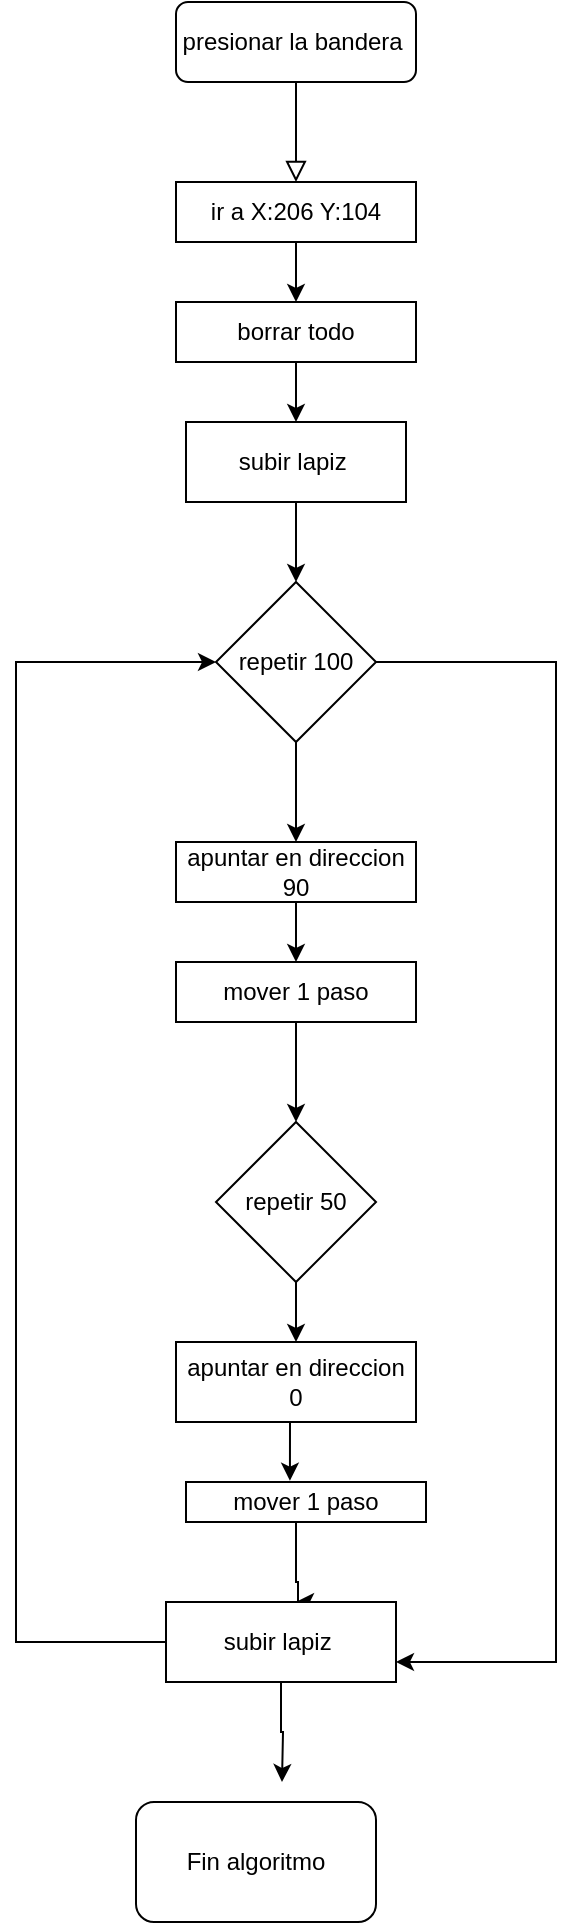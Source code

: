 <mxfile version="21.2.9" type="github">
  <diagram id="C5RBs43oDa-KdzZeNtuy" name="Page-1">
    <mxGraphModel dx="874" dy="484" grid="1" gridSize="10" guides="1" tooltips="1" connect="1" arrows="1" fold="1" page="1" pageScale="1" pageWidth="827" pageHeight="1169" math="0" shadow="0">
      <root>
        <mxCell id="WIyWlLk6GJQsqaUBKTNV-0" />
        <mxCell id="WIyWlLk6GJQsqaUBKTNV-1" parent="WIyWlLk6GJQsqaUBKTNV-0" />
        <mxCell id="WIyWlLk6GJQsqaUBKTNV-2" value="" style="rounded=0;html=1;jettySize=auto;orthogonalLoop=1;fontSize=11;endArrow=block;endFill=0;endSize=8;strokeWidth=1;shadow=0;labelBackgroundColor=none;edgeStyle=orthogonalEdgeStyle;" parent="WIyWlLk6GJQsqaUBKTNV-1" source="WIyWlLk6GJQsqaUBKTNV-3" edge="1">
          <mxGeometry relative="1" as="geometry">
            <mxPoint x="220" y="170" as="targetPoint" />
          </mxGeometry>
        </mxCell>
        <mxCell id="WIyWlLk6GJQsqaUBKTNV-3" value="&lt;font style=&quot;vertical-align: inherit;&quot;&gt;&lt;font style=&quot;vertical-align: inherit;&quot;&gt;presionar la bandera&amp;nbsp;&lt;/font&gt;&lt;/font&gt;" style="rounded=1;whiteSpace=wrap;html=1;fontSize=12;glass=0;strokeWidth=1;shadow=0;" parent="WIyWlLk6GJQsqaUBKTNV-1" vertex="1">
          <mxGeometry x="160" y="80" width="120" height="40" as="geometry" />
        </mxCell>
        <mxCell id="orF8Ilpf2oKOhGrM69Ek-2" value="&lt;font style=&quot;vertical-align: inherit;&quot;&gt;&lt;font style=&quot;vertical-align: inherit;&quot;&gt;ir a X:206 Y:104&lt;/font&gt;&lt;/font&gt;" style="rounded=0;whiteSpace=wrap;html=1;" vertex="1" parent="WIyWlLk6GJQsqaUBKTNV-1">
          <mxGeometry x="160" y="170" width="120" height="30" as="geometry" />
        </mxCell>
        <mxCell id="orF8Ilpf2oKOhGrM69Ek-6" style="edgeStyle=orthogonalEdgeStyle;rounded=0;orthogonalLoop=1;jettySize=auto;html=1;exitX=0.5;exitY=1;exitDx=0;exitDy=0;" edge="1" parent="WIyWlLk6GJQsqaUBKTNV-1" source="orF8Ilpf2oKOhGrM69Ek-3">
          <mxGeometry relative="1" as="geometry">
            <mxPoint x="220" y="290" as="targetPoint" />
          </mxGeometry>
        </mxCell>
        <mxCell id="orF8Ilpf2oKOhGrM69Ek-3" value="&lt;font style=&quot;vertical-align: inherit;&quot;&gt;&lt;font style=&quot;vertical-align: inherit;&quot;&gt;borrar todo&lt;/font&gt;&lt;/font&gt;" style="rounded=0;whiteSpace=wrap;html=1;" vertex="1" parent="WIyWlLk6GJQsqaUBKTNV-1">
          <mxGeometry x="160" y="230" width="120" height="30" as="geometry" />
        </mxCell>
        <mxCell id="orF8Ilpf2oKOhGrM69Ek-4" value="" style="endArrow=classic;html=1;rounded=0;entryX=0.5;entryY=0;entryDx=0;entryDy=0;" edge="1" parent="WIyWlLk6GJQsqaUBKTNV-1" target="orF8Ilpf2oKOhGrM69Ek-3">
          <mxGeometry width="50" height="50" relative="1" as="geometry">
            <mxPoint x="220" y="220" as="sourcePoint" />
            <mxPoint x="440" y="230" as="targetPoint" />
            <Array as="points">
              <mxPoint x="220" y="200" />
            </Array>
          </mxGeometry>
        </mxCell>
        <mxCell id="orF8Ilpf2oKOhGrM69Ek-14" style="edgeStyle=orthogonalEdgeStyle;rounded=0;orthogonalLoop=1;jettySize=auto;html=1;exitX=0.5;exitY=1;exitDx=0;exitDy=0;entryX=0.5;entryY=0;entryDx=0;entryDy=0;" edge="1" parent="WIyWlLk6GJQsqaUBKTNV-1" source="orF8Ilpf2oKOhGrM69Ek-5" target="orF8Ilpf2oKOhGrM69Ek-13">
          <mxGeometry relative="1" as="geometry" />
        </mxCell>
        <mxCell id="orF8Ilpf2oKOhGrM69Ek-5" value="&lt;font style=&quot;vertical-align: inherit;&quot;&gt;&lt;font style=&quot;vertical-align: inherit;&quot;&gt;subir lapiz&amp;nbsp;&lt;/font&gt;&lt;/font&gt;" style="rounded=0;whiteSpace=wrap;html=1;" vertex="1" parent="WIyWlLk6GJQsqaUBKTNV-1">
          <mxGeometry x="165" y="290" width="110" height="40" as="geometry" />
        </mxCell>
        <mxCell id="orF8Ilpf2oKOhGrM69Ek-7" style="edgeStyle=orthogonalEdgeStyle;rounded=0;orthogonalLoop=1;jettySize=auto;html=1;exitX=0.5;exitY=1;exitDx=0;exitDy=0;" edge="1" parent="WIyWlLk6GJQsqaUBKTNV-1" source="orF8Ilpf2oKOhGrM69Ek-5" target="orF8Ilpf2oKOhGrM69Ek-5">
          <mxGeometry relative="1" as="geometry" />
        </mxCell>
        <mxCell id="orF8Ilpf2oKOhGrM69Ek-15" style="edgeStyle=orthogonalEdgeStyle;rounded=0;orthogonalLoop=1;jettySize=auto;html=1;exitX=0.5;exitY=1;exitDx=0;exitDy=0;" edge="1" parent="WIyWlLk6GJQsqaUBKTNV-1" source="orF8Ilpf2oKOhGrM69Ek-13">
          <mxGeometry relative="1" as="geometry">
            <mxPoint x="220" y="500" as="targetPoint" />
          </mxGeometry>
        </mxCell>
        <mxCell id="orF8Ilpf2oKOhGrM69Ek-39" style="edgeStyle=orthogonalEdgeStyle;rounded=0;orthogonalLoop=1;jettySize=auto;html=1;exitX=1;exitY=0.5;exitDx=0;exitDy=0;entryX=1;entryY=0.75;entryDx=0;entryDy=0;" edge="1" parent="WIyWlLk6GJQsqaUBKTNV-1" source="orF8Ilpf2oKOhGrM69Ek-13" target="orF8Ilpf2oKOhGrM69Ek-32">
          <mxGeometry relative="1" as="geometry">
            <Array as="points">
              <mxPoint x="350" y="410" />
              <mxPoint x="350" y="910" />
            </Array>
          </mxGeometry>
        </mxCell>
        <mxCell id="orF8Ilpf2oKOhGrM69Ek-13" value="&lt;font style=&quot;vertical-align: inherit;&quot;&gt;&lt;font style=&quot;vertical-align: inherit;&quot;&gt;repetir 100&lt;/font&gt;&lt;/font&gt;" style="rhombus;whiteSpace=wrap;html=1;" vertex="1" parent="WIyWlLk6GJQsqaUBKTNV-1">
          <mxGeometry x="180" y="370" width="80" height="80" as="geometry" />
        </mxCell>
        <mxCell id="orF8Ilpf2oKOhGrM69Ek-17" style="edgeStyle=orthogonalEdgeStyle;rounded=0;orthogonalLoop=1;jettySize=auto;html=1;exitX=0.5;exitY=1;exitDx=0;exitDy=0;" edge="1" parent="WIyWlLk6GJQsqaUBKTNV-1" source="orF8Ilpf2oKOhGrM69Ek-16">
          <mxGeometry relative="1" as="geometry">
            <mxPoint x="220" y="560" as="targetPoint" />
          </mxGeometry>
        </mxCell>
        <mxCell id="orF8Ilpf2oKOhGrM69Ek-16" value="&lt;font style=&quot;vertical-align: inherit;&quot;&gt;&lt;font style=&quot;vertical-align: inherit;&quot;&gt;apuntar en direccion 90&lt;/font&gt;&lt;/font&gt;" style="rounded=0;whiteSpace=wrap;html=1;" vertex="1" parent="WIyWlLk6GJQsqaUBKTNV-1">
          <mxGeometry x="160" y="500" width="120" height="30" as="geometry" />
        </mxCell>
        <mxCell id="orF8Ilpf2oKOhGrM69Ek-20" style="edgeStyle=orthogonalEdgeStyle;rounded=0;orthogonalLoop=1;jettySize=auto;html=1;exitX=0.5;exitY=1;exitDx=0;exitDy=0;" edge="1" parent="WIyWlLk6GJQsqaUBKTNV-1" source="orF8Ilpf2oKOhGrM69Ek-18">
          <mxGeometry relative="1" as="geometry">
            <mxPoint x="220" y="640" as="targetPoint" />
          </mxGeometry>
        </mxCell>
        <mxCell id="orF8Ilpf2oKOhGrM69Ek-18" value="&lt;font style=&quot;vertical-align: inherit;&quot;&gt;&lt;font style=&quot;vertical-align: inherit;&quot;&gt;mover 1 paso&lt;/font&gt;&lt;/font&gt;" style="rounded=0;whiteSpace=wrap;html=1;" vertex="1" parent="WIyWlLk6GJQsqaUBKTNV-1">
          <mxGeometry x="160" y="560" width="120" height="30" as="geometry" />
        </mxCell>
        <mxCell id="orF8Ilpf2oKOhGrM69Ek-25" style="edgeStyle=orthogonalEdgeStyle;rounded=0;orthogonalLoop=1;jettySize=auto;html=1;entryX=0.5;entryY=0;entryDx=0;entryDy=0;" edge="1" parent="WIyWlLk6GJQsqaUBKTNV-1" source="orF8Ilpf2oKOhGrM69Ek-22" target="orF8Ilpf2oKOhGrM69Ek-23">
          <mxGeometry relative="1" as="geometry" />
        </mxCell>
        <mxCell id="orF8Ilpf2oKOhGrM69Ek-22" value="&lt;font style=&quot;vertical-align: inherit;&quot;&gt;&lt;font style=&quot;vertical-align: inherit;&quot;&gt;&lt;font style=&quot;vertical-align: inherit;&quot;&gt;&lt;font style=&quot;vertical-align: inherit;&quot;&gt;repetir 50&lt;/font&gt;&lt;/font&gt;&lt;/font&gt;&lt;/font&gt;" style="rhombus;whiteSpace=wrap;html=1;" vertex="1" parent="WIyWlLk6GJQsqaUBKTNV-1">
          <mxGeometry x="180" y="640" width="80" height="80" as="geometry" />
        </mxCell>
        <mxCell id="orF8Ilpf2oKOhGrM69Ek-28" style="edgeStyle=orthogonalEdgeStyle;rounded=0;orthogonalLoop=1;jettySize=auto;html=1;exitX=0.5;exitY=1;exitDx=0;exitDy=0;entryX=0.433;entryY=-0.033;entryDx=0;entryDy=0;entryPerimeter=0;" edge="1" parent="WIyWlLk6GJQsqaUBKTNV-1" source="orF8Ilpf2oKOhGrM69Ek-23" target="orF8Ilpf2oKOhGrM69Ek-26">
          <mxGeometry relative="1" as="geometry" />
        </mxCell>
        <mxCell id="orF8Ilpf2oKOhGrM69Ek-23" value="&lt;font style=&quot;vertical-align: inherit;&quot;&gt;&lt;font style=&quot;vertical-align: inherit;&quot;&gt;&lt;font style=&quot;vertical-align: inherit;&quot;&gt;&lt;font style=&quot;vertical-align: inherit;&quot;&gt;apuntar en direccion 0&lt;/font&gt;&lt;/font&gt;&lt;/font&gt;&lt;/font&gt;" style="rounded=0;whiteSpace=wrap;html=1;" vertex="1" parent="WIyWlLk6GJQsqaUBKTNV-1">
          <mxGeometry x="160" y="750" width="120" height="40" as="geometry" />
        </mxCell>
        <mxCell id="orF8Ilpf2oKOhGrM69Ek-31" style="edgeStyle=orthogonalEdgeStyle;rounded=0;orthogonalLoop=1;jettySize=auto;html=1;" edge="1" parent="WIyWlLk6GJQsqaUBKTNV-1" source="orF8Ilpf2oKOhGrM69Ek-26">
          <mxGeometry relative="1" as="geometry">
            <mxPoint x="220" y="880" as="targetPoint" />
            <Array as="points">
              <mxPoint x="220" y="870" />
              <mxPoint x="221" y="870" />
            </Array>
          </mxGeometry>
        </mxCell>
        <mxCell id="orF8Ilpf2oKOhGrM69Ek-26" value="&lt;font style=&quot;vertical-align: inherit;&quot;&gt;&lt;font style=&quot;vertical-align: inherit;&quot;&gt;mover 1 paso&lt;/font&gt;&lt;/font&gt;" style="rounded=0;whiteSpace=wrap;html=1;" vertex="1" parent="WIyWlLk6GJQsqaUBKTNV-1">
          <mxGeometry x="165" y="820" width="120" height="20" as="geometry" />
        </mxCell>
        <mxCell id="orF8Ilpf2oKOhGrM69Ek-33" style="edgeStyle=orthogonalEdgeStyle;rounded=0;orthogonalLoop=1;jettySize=auto;html=1;entryX=0;entryY=0.5;entryDx=0;entryDy=0;" edge="1" parent="WIyWlLk6GJQsqaUBKTNV-1" source="orF8Ilpf2oKOhGrM69Ek-32" target="orF8Ilpf2oKOhGrM69Ek-13">
          <mxGeometry relative="1" as="geometry">
            <mxPoint x="120" y="410" as="targetPoint" />
            <Array as="points">
              <mxPoint x="80" y="900" />
              <mxPoint x="80" y="410" />
            </Array>
          </mxGeometry>
        </mxCell>
        <mxCell id="orF8Ilpf2oKOhGrM69Ek-40" style="edgeStyle=orthogonalEdgeStyle;rounded=0;orthogonalLoop=1;jettySize=auto;html=1;exitX=0.5;exitY=1;exitDx=0;exitDy=0;" edge="1" parent="WIyWlLk6GJQsqaUBKTNV-1" source="orF8Ilpf2oKOhGrM69Ek-32">
          <mxGeometry relative="1" as="geometry">
            <mxPoint x="213" y="970" as="targetPoint" />
          </mxGeometry>
        </mxCell>
        <mxCell id="orF8Ilpf2oKOhGrM69Ek-32" value="&lt;font style=&quot;vertical-align: inherit;&quot;&gt;&lt;font style=&quot;vertical-align: inherit;&quot;&gt;subir lapiz&amp;nbsp;&lt;/font&gt;&lt;/font&gt;" style="rounded=0;whiteSpace=wrap;html=1;" vertex="1" parent="WIyWlLk6GJQsqaUBKTNV-1">
          <mxGeometry x="155" y="880" width="115" height="40" as="geometry" />
        </mxCell>
        <mxCell id="orF8Ilpf2oKOhGrM69Ek-41" value="&lt;font style=&quot;vertical-align: inherit;&quot;&gt;&lt;font style=&quot;vertical-align: inherit;&quot;&gt;Fin algoritmo&lt;/font&gt;&lt;/font&gt;" style="rounded=1;whiteSpace=wrap;html=1;" vertex="1" parent="WIyWlLk6GJQsqaUBKTNV-1">
          <mxGeometry x="140" y="980" width="120" height="60" as="geometry" />
        </mxCell>
      </root>
    </mxGraphModel>
  </diagram>
</mxfile>
